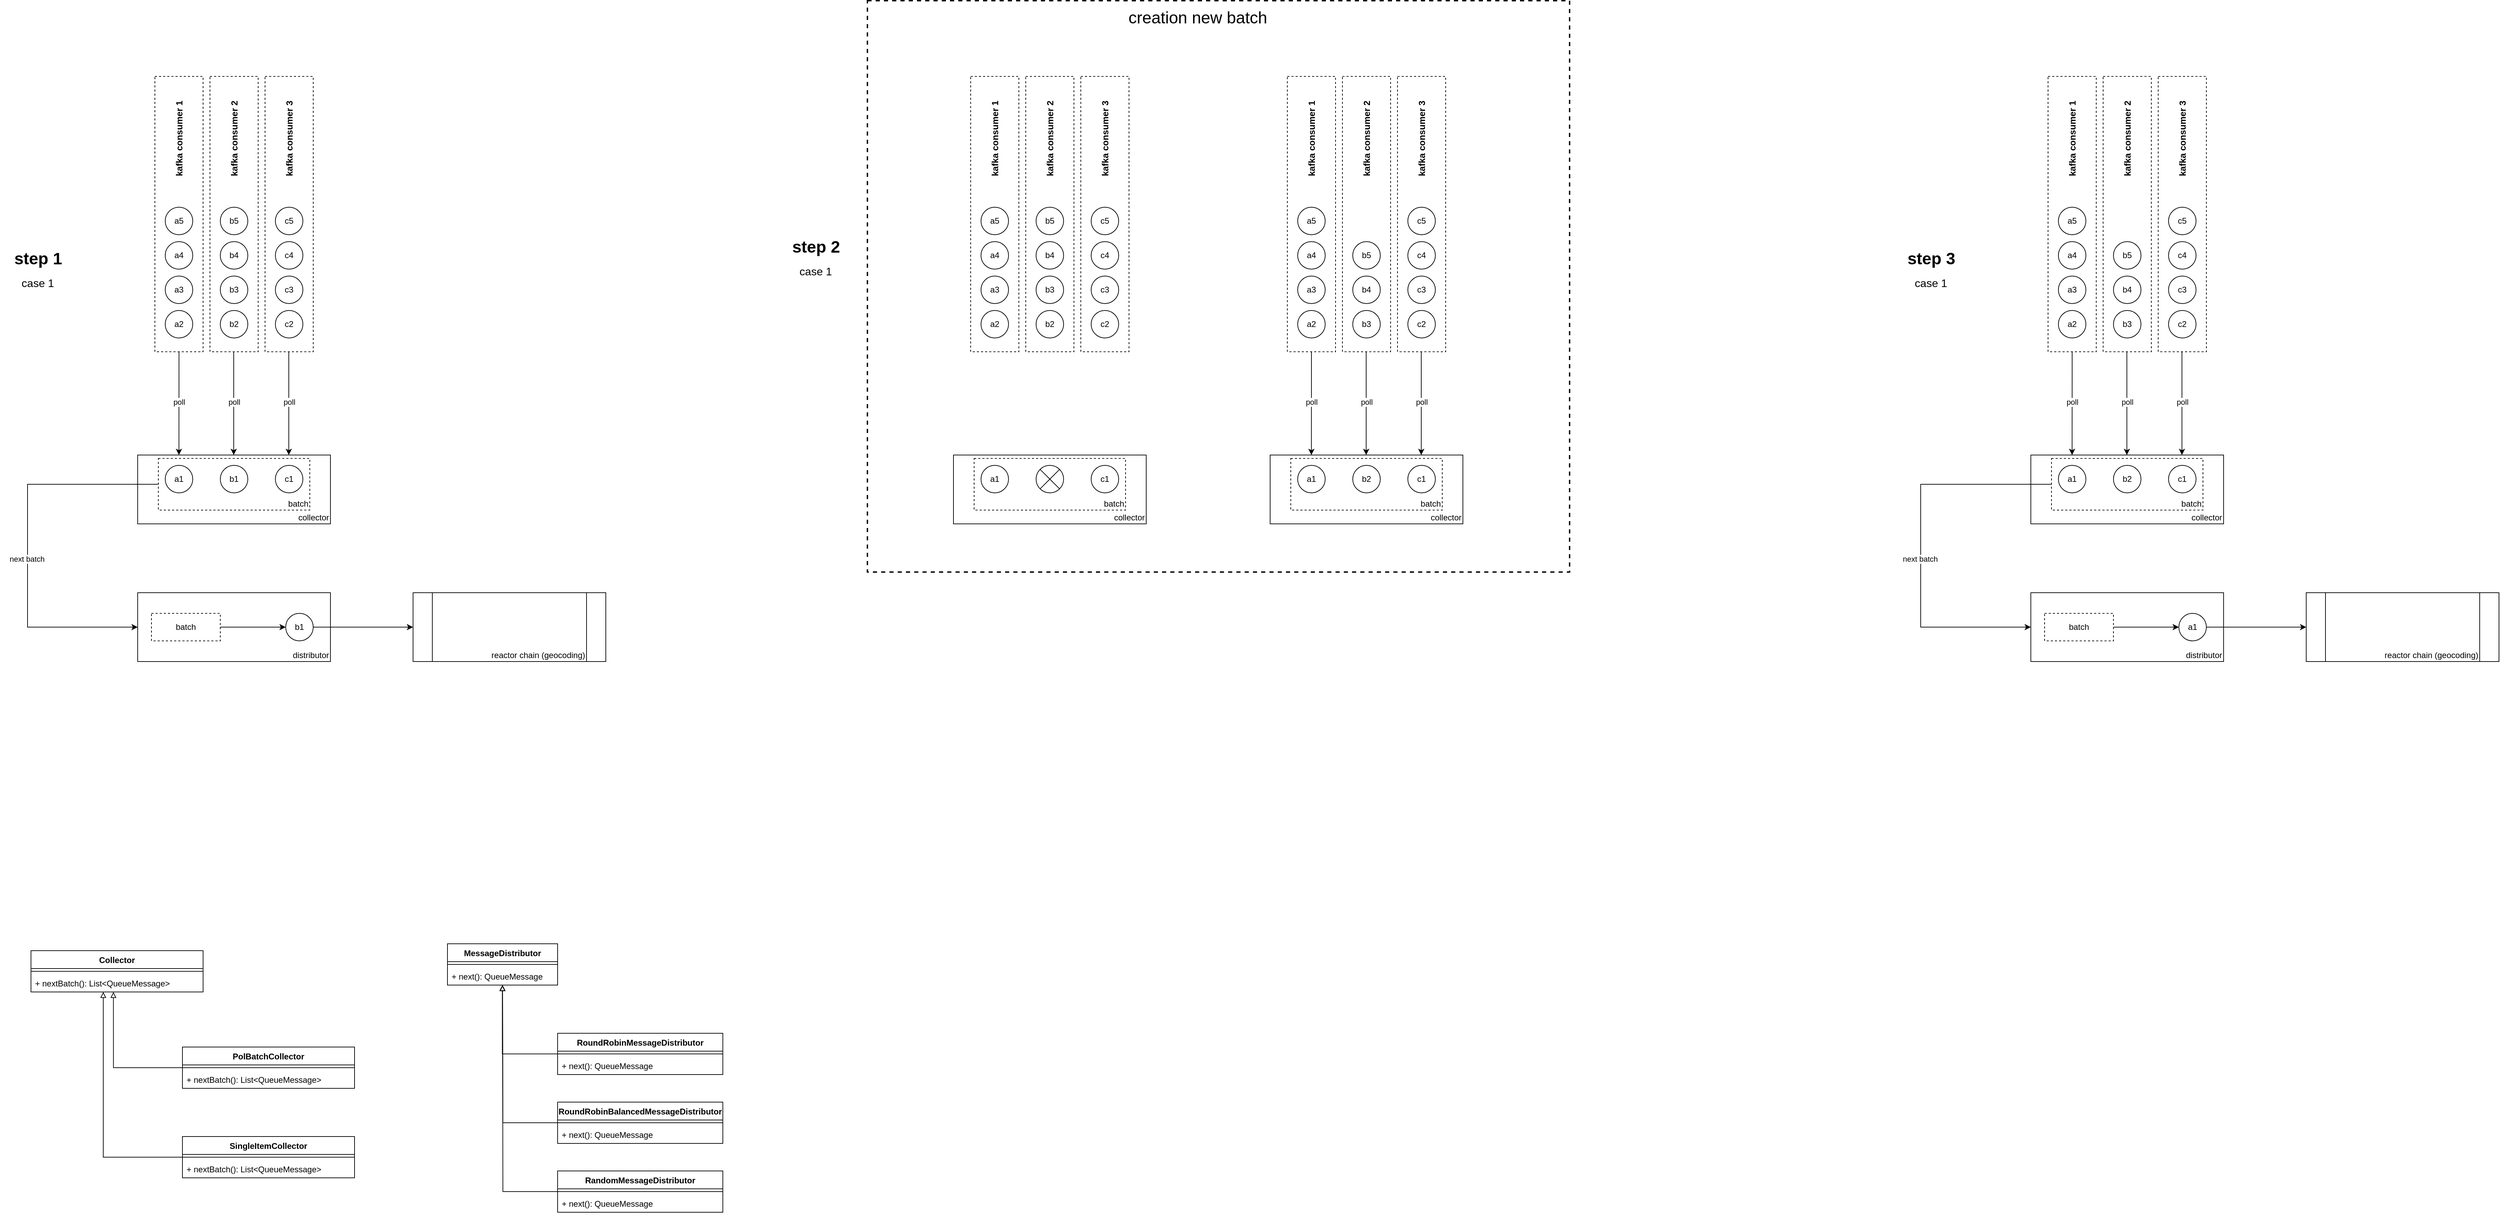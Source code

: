 <mxfile version="22.1.21" type="github">
  <diagram name="Страница — 1" id="RJFk-U6AwB0fZAoIYu2r">
    <mxGraphModel dx="2229" dy="1470" grid="1" gridSize="10" guides="1" tooltips="1" connect="1" arrows="1" fold="1" page="0" pageScale="1" pageWidth="827" pageHeight="1169" math="0" shadow="0">
      <root>
        <mxCell id="0" />
        <mxCell id="1" parent="0" />
        <mxCell id="bryTa1Va9XueEoIS5_3I-126" value="" style="rounded=0;whiteSpace=wrap;html=1;fillColor=none;dashed=1;strokeColor=default;strokeWidth=2;" vertex="1" parent="1">
          <mxGeometry x="890" y="-60" width="1020" height="830" as="geometry" />
        </mxCell>
        <mxCell id="bryTa1Va9XueEoIS5_3I-26" value="" style="rounded=0;whiteSpace=wrap;html=1;fillColor=none;dashed=1;" vertex="1" parent="1">
          <mxGeometry x="15" y="50" width="70" height="400" as="geometry" />
        </mxCell>
        <mxCell id="bryTa1Va9XueEoIS5_3I-25" value="" style="rounded=0;whiteSpace=wrap;html=1;fillColor=none;dashed=1;" vertex="1" parent="1">
          <mxGeometry x="-65" y="50" width="70" height="400" as="geometry" />
        </mxCell>
        <mxCell id="bryTa1Va9XueEoIS5_3I-13" value="collector" style="rounded=0;whiteSpace=wrap;html=1;align=right;verticalAlign=bottom;" vertex="1" parent="1">
          <mxGeometry x="-170" y="600" width="280" height="100" as="geometry" />
        </mxCell>
        <mxCell id="bryTa1Va9XueEoIS5_3I-34" value="batch" style="rounded=0;whiteSpace=wrap;html=1;fillColor=none;dashed=1;align=right;verticalAlign=bottom;" vertex="1" parent="1">
          <mxGeometry x="-140" y="605" width="220" height="75" as="geometry" />
        </mxCell>
        <mxCell id="bryTa1Va9XueEoIS5_3I-23" value="" style="rounded=0;whiteSpace=wrap;html=1;fillColor=none;dashed=1;" vertex="1" parent="1">
          <mxGeometry x="-145" y="50" width="70" height="400" as="geometry" />
        </mxCell>
        <mxCell id="bryTa1Va9XueEoIS5_3I-1" value="a5" style="ellipse;whiteSpace=wrap;html=1;aspect=fixed;" vertex="1" parent="1">
          <mxGeometry x="-130" y="240" width="40" height="40" as="geometry" />
        </mxCell>
        <mxCell id="bryTa1Va9XueEoIS5_3I-2" value="a4" style="ellipse;whiteSpace=wrap;html=1;aspect=fixed;" vertex="1" parent="1">
          <mxGeometry x="-130" y="290" width="40" height="40" as="geometry" />
        </mxCell>
        <mxCell id="bryTa1Va9XueEoIS5_3I-3" value="a3" style="ellipse;whiteSpace=wrap;html=1;aspect=fixed;" vertex="1" parent="1">
          <mxGeometry x="-130" y="340" width="40" height="40" as="geometry" />
        </mxCell>
        <mxCell id="bryTa1Va9XueEoIS5_3I-4" value="a2" style="ellipse;whiteSpace=wrap;html=1;aspect=fixed;" vertex="1" parent="1">
          <mxGeometry x="-130" y="390" width="40" height="40" as="geometry" />
        </mxCell>
        <mxCell id="bryTa1Va9XueEoIS5_3I-5" value="b5" style="ellipse;whiteSpace=wrap;html=1;aspect=fixed;" vertex="1" parent="1">
          <mxGeometry x="-50" y="240" width="40" height="40" as="geometry" />
        </mxCell>
        <mxCell id="bryTa1Va9XueEoIS5_3I-6" value="b4" style="ellipse;whiteSpace=wrap;html=1;aspect=fixed;" vertex="1" parent="1">
          <mxGeometry x="-50" y="290" width="40" height="40" as="geometry" />
        </mxCell>
        <mxCell id="bryTa1Va9XueEoIS5_3I-7" value="b3" style="ellipse;whiteSpace=wrap;html=1;aspect=fixed;" vertex="1" parent="1">
          <mxGeometry x="-50" y="340" width="40" height="40" as="geometry" />
        </mxCell>
        <mxCell id="bryTa1Va9XueEoIS5_3I-8" value="b2" style="ellipse;whiteSpace=wrap;html=1;aspect=fixed;" vertex="1" parent="1">
          <mxGeometry x="-50" y="390" width="40" height="40" as="geometry" />
        </mxCell>
        <mxCell id="bryTa1Va9XueEoIS5_3I-9" value="c5" style="ellipse;whiteSpace=wrap;html=1;aspect=fixed;" vertex="1" parent="1">
          <mxGeometry x="30" y="240" width="40" height="40" as="geometry" />
        </mxCell>
        <mxCell id="bryTa1Va9XueEoIS5_3I-10" value="c4" style="ellipse;whiteSpace=wrap;html=1;aspect=fixed;" vertex="1" parent="1">
          <mxGeometry x="30" y="290" width="40" height="40" as="geometry" />
        </mxCell>
        <mxCell id="bryTa1Va9XueEoIS5_3I-11" value="c3" style="ellipse;whiteSpace=wrap;html=1;aspect=fixed;" vertex="1" parent="1">
          <mxGeometry x="30" y="340" width="40" height="40" as="geometry" />
        </mxCell>
        <mxCell id="bryTa1Va9XueEoIS5_3I-12" value="c2" style="ellipse;whiteSpace=wrap;html=1;aspect=fixed;" vertex="1" parent="1">
          <mxGeometry x="30" y="390" width="40" height="40" as="geometry" />
        </mxCell>
        <mxCell id="bryTa1Va9XueEoIS5_3I-14" value="a1" style="ellipse;whiteSpace=wrap;html=1;aspect=fixed;" vertex="1" parent="1">
          <mxGeometry x="-130" y="615" width="40" height="40" as="geometry" />
        </mxCell>
        <mxCell id="bryTa1Va9XueEoIS5_3I-15" value="b1" style="ellipse;whiteSpace=wrap;html=1;aspect=fixed;" vertex="1" parent="1">
          <mxGeometry x="-50" y="615" width="40" height="40" as="geometry" />
        </mxCell>
        <mxCell id="bryTa1Va9XueEoIS5_3I-16" value="c1" style="ellipse;whiteSpace=wrap;html=1;aspect=fixed;" vertex="1" parent="1">
          <mxGeometry x="30" y="615" width="40" height="40" as="geometry" />
        </mxCell>
        <mxCell id="bryTa1Va9XueEoIS5_3I-17" value="&lt;font style=&quot;font-size: 16px;&quot;&gt;case 1&lt;/font&gt;" style="text;html=1;strokeColor=none;fillColor=none;align=center;verticalAlign=middle;whiteSpace=wrap;rounded=0;" vertex="1" parent="1">
          <mxGeometry x="-370" y="335" width="110" height="30" as="geometry" />
        </mxCell>
        <mxCell id="bryTa1Va9XueEoIS5_3I-19" value="&lt;b&gt;&lt;font style=&quot;font-size: 13px;&quot;&gt;kafka consumer 2&lt;/font&gt;&lt;br&gt;&lt;/b&gt;" style="text;html=1;strokeColor=none;fillColor=none;align=center;verticalAlign=middle;whiteSpace=wrap;rounded=0;flipV=1;direction=west;imageAspect=1;rotation=-90;" vertex="1" parent="1">
          <mxGeometry x="-105" y="125" width="150" height="30" as="geometry" />
        </mxCell>
        <mxCell id="bryTa1Va9XueEoIS5_3I-20" value="&lt;b&gt;&lt;font style=&quot;font-size: 13px;&quot;&gt;kafka consumer 1&lt;/font&gt;&lt;br&gt;&lt;/b&gt;" style="text;html=1;strokeColor=none;fillColor=none;align=center;verticalAlign=middle;whiteSpace=wrap;rounded=0;flipV=1;direction=west;imageAspect=1;rotation=-90;" vertex="1" parent="1">
          <mxGeometry x="-185" y="125" width="150" height="30" as="geometry" />
        </mxCell>
        <mxCell id="bryTa1Va9XueEoIS5_3I-21" value="&lt;b&gt;&lt;font style=&quot;font-size: 13px;&quot;&gt;kafka consumer 3&lt;/font&gt;&lt;br&gt;&lt;/b&gt;" style="text;html=1;strokeColor=none;fillColor=none;align=center;verticalAlign=middle;whiteSpace=wrap;rounded=0;flipV=1;direction=west;imageAspect=1;rotation=-90;" vertex="1" parent="1">
          <mxGeometry x="-25" y="125" width="150" height="30" as="geometry" />
        </mxCell>
        <mxCell id="bryTa1Va9XueEoIS5_3I-28" style="edgeStyle=orthogonalEdgeStyle;rounded=0;orthogonalLoop=1;jettySize=auto;html=1;exitX=0.5;exitY=1;exitDx=0;exitDy=0;entryX=0.214;entryY=0;entryDx=0;entryDy=0;entryPerimeter=0;" edge="1" parent="1" source="bryTa1Va9XueEoIS5_3I-23" target="bryTa1Va9XueEoIS5_3I-13">
          <mxGeometry relative="1" as="geometry">
            <Array as="points">
              <mxPoint x="-110" y="480" />
              <mxPoint x="-110" y="480" />
            </Array>
          </mxGeometry>
        </mxCell>
        <mxCell id="bryTa1Va9XueEoIS5_3I-29" value="poll" style="edgeLabel;html=1;align=center;verticalAlign=middle;resizable=0;points=[];" vertex="1" connectable="0" parent="bryTa1Va9XueEoIS5_3I-28">
          <mxGeometry x="-0.027" relative="1" as="geometry">
            <mxPoint as="offset" />
          </mxGeometry>
        </mxCell>
        <mxCell id="bryTa1Va9XueEoIS5_3I-30" style="edgeStyle=orthogonalEdgeStyle;rounded=0;orthogonalLoop=1;jettySize=auto;html=1;exitX=0.5;exitY=1;exitDx=0;exitDy=0;entryX=0.214;entryY=0;entryDx=0;entryDy=0;entryPerimeter=0;" edge="1" parent="1">
          <mxGeometry relative="1" as="geometry">
            <mxPoint x="-30.5" y="450" as="sourcePoint" />
            <mxPoint x="-30.5" y="600" as="targetPoint" />
            <Array as="points">
              <mxPoint x="-30.5" y="480" />
              <mxPoint x="-30.5" y="480" />
            </Array>
          </mxGeometry>
        </mxCell>
        <mxCell id="bryTa1Va9XueEoIS5_3I-31" value="poll" style="edgeLabel;html=1;align=center;verticalAlign=middle;resizable=0;points=[];" vertex="1" connectable="0" parent="bryTa1Va9XueEoIS5_3I-30">
          <mxGeometry x="-0.027" relative="1" as="geometry">
            <mxPoint as="offset" />
          </mxGeometry>
        </mxCell>
        <mxCell id="bryTa1Va9XueEoIS5_3I-32" style="edgeStyle=orthogonalEdgeStyle;rounded=0;orthogonalLoop=1;jettySize=auto;html=1;exitX=0.5;exitY=1;exitDx=0;exitDy=0;entryX=0.214;entryY=0;entryDx=0;entryDy=0;entryPerimeter=0;" edge="1" parent="1">
          <mxGeometry relative="1" as="geometry">
            <mxPoint x="49.5" y="450" as="sourcePoint" />
            <mxPoint x="49.5" y="600" as="targetPoint" />
            <Array as="points">
              <mxPoint x="49.5" y="480" />
              <mxPoint x="49.5" y="480" />
            </Array>
          </mxGeometry>
        </mxCell>
        <mxCell id="bryTa1Va9XueEoIS5_3I-33" value="poll" style="edgeLabel;html=1;align=center;verticalAlign=middle;resizable=0;points=[];" vertex="1" connectable="0" parent="bryTa1Va9XueEoIS5_3I-32">
          <mxGeometry x="-0.027" relative="1" as="geometry">
            <mxPoint as="offset" />
          </mxGeometry>
        </mxCell>
        <mxCell id="bryTa1Va9XueEoIS5_3I-36" style="edgeStyle=orthogonalEdgeStyle;rounded=0;orthogonalLoop=1;jettySize=auto;html=1;exitX=0;exitY=0.5;exitDx=0;exitDy=0;entryX=0;entryY=0.5;entryDx=0;entryDy=0;" edge="1" parent="1" source="bryTa1Va9XueEoIS5_3I-34">
          <mxGeometry relative="1" as="geometry">
            <mxPoint x="-170" y="850" as="targetPoint" />
            <Array as="points">
              <mxPoint x="-330" y="643" />
              <mxPoint x="-330" y="850" />
            </Array>
          </mxGeometry>
        </mxCell>
        <mxCell id="bryTa1Va9XueEoIS5_3I-38" value="next batch" style="edgeLabel;html=1;align=center;verticalAlign=middle;resizable=0;points=[];" vertex="1" connectable="0" parent="bryTa1Va9XueEoIS5_3I-36">
          <mxGeometry x="0.069" y="-1" relative="1" as="geometry">
            <mxPoint as="offset" />
          </mxGeometry>
        </mxCell>
        <mxCell id="bryTa1Va9XueEoIS5_3I-35" value="&lt;b&gt;&lt;font style=&quot;font-size: 24px;&quot;&gt;step 1&lt;/font&gt;&lt;/b&gt;" style="text;html=1;strokeColor=none;fillColor=none;align=center;verticalAlign=middle;whiteSpace=wrap;rounded=0;" vertex="1" parent="1">
          <mxGeometry x="-362.5" y="300" width="95" height="30" as="geometry" />
        </mxCell>
        <mxCell id="bryTa1Va9XueEoIS5_3I-44" value="distributor" style="rounded=0;whiteSpace=wrap;html=1;verticalAlign=bottom;align=right;" vertex="1" parent="1">
          <mxGeometry x="-170" y="800" width="280" height="100" as="geometry" />
        </mxCell>
        <mxCell id="bryTa1Va9XueEoIS5_3I-45" value="reactor chain (geocoding)" style="shape=process;whiteSpace=wrap;html=1;backgroundOutline=1;align=right;verticalAlign=bottom;" vertex="1" parent="1">
          <mxGeometry x="230" y="800" width="280" height="100" as="geometry" />
        </mxCell>
        <mxCell id="bryTa1Va9XueEoIS5_3I-49" style="edgeStyle=orthogonalEdgeStyle;rounded=0;orthogonalLoop=1;jettySize=auto;html=1;exitX=1;exitY=0.5;exitDx=0;exitDy=0;entryX=0;entryY=0.5;entryDx=0;entryDy=0;" edge="1" parent="1" source="bryTa1Va9XueEoIS5_3I-47" target="bryTa1Va9XueEoIS5_3I-48">
          <mxGeometry relative="1" as="geometry" />
        </mxCell>
        <mxCell id="bryTa1Va9XueEoIS5_3I-47" value="batch" style="rounded=0;whiteSpace=wrap;html=1;fillColor=none;dashed=1;" vertex="1" parent="1">
          <mxGeometry x="-150" y="830" width="100" height="40" as="geometry" />
        </mxCell>
        <mxCell id="bryTa1Va9XueEoIS5_3I-51" style="edgeStyle=orthogonalEdgeStyle;rounded=0;orthogonalLoop=1;jettySize=auto;html=1;exitX=1;exitY=0.5;exitDx=0;exitDy=0;entryX=0;entryY=0.5;entryDx=0;entryDy=0;" edge="1" parent="1" source="bryTa1Va9XueEoIS5_3I-48" target="bryTa1Va9XueEoIS5_3I-45">
          <mxGeometry relative="1" as="geometry" />
        </mxCell>
        <mxCell id="bryTa1Va9XueEoIS5_3I-48" value="b1" style="ellipse;whiteSpace=wrap;html=1;aspect=fixed;" vertex="1" parent="1">
          <mxGeometry x="45" y="830" width="40" height="40" as="geometry" />
        </mxCell>
        <mxCell id="bryTa1Va9XueEoIS5_3I-52" value="" style="rounded=0;whiteSpace=wrap;html=1;fillColor=none;dashed=1;" vertex="1" parent="1">
          <mxGeometry x="1200" y="50" width="70" height="400" as="geometry" />
        </mxCell>
        <mxCell id="bryTa1Va9XueEoIS5_3I-53" value="" style="rounded=0;whiteSpace=wrap;html=1;fillColor=none;dashed=1;" vertex="1" parent="1">
          <mxGeometry x="1120" y="50" width="70" height="400" as="geometry" />
        </mxCell>
        <mxCell id="bryTa1Va9XueEoIS5_3I-54" value="collector" style="rounded=0;whiteSpace=wrap;html=1;align=right;verticalAlign=bottom;" vertex="1" parent="1">
          <mxGeometry x="1015" y="600" width="280" height="100" as="geometry" />
        </mxCell>
        <mxCell id="bryTa1Va9XueEoIS5_3I-55" value="batch" style="rounded=0;whiteSpace=wrap;html=1;fillColor=none;dashed=1;align=right;verticalAlign=bottom;" vertex="1" parent="1">
          <mxGeometry x="1045" y="605" width="220" height="75" as="geometry" />
        </mxCell>
        <mxCell id="bryTa1Va9XueEoIS5_3I-56" value="" style="rounded=0;whiteSpace=wrap;html=1;fillColor=none;dashed=1;" vertex="1" parent="1">
          <mxGeometry x="1040" y="50" width="70" height="400" as="geometry" />
        </mxCell>
        <mxCell id="bryTa1Va9XueEoIS5_3I-57" value="a5" style="ellipse;whiteSpace=wrap;html=1;aspect=fixed;" vertex="1" parent="1">
          <mxGeometry x="1055" y="240" width="40" height="40" as="geometry" />
        </mxCell>
        <mxCell id="bryTa1Va9XueEoIS5_3I-58" value="a4" style="ellipse;whiteSpace=wrap;html=1;aspect=fixed;" vertex="1" parent="1">
          <mxGeometry x="1055" y="290" width="40" height="40" as="geometry" />
        </mxCell>
        <mxCell id="bryTa1Va9XueEoIS5_3I-59" value="a3" style="ellipse;whiteSpace=wrap;html=1;aspect=fixed;" vertex="1" parent="1">
          <mxGeometry x="1055" y="340" width="40" height="40" as="geometry" />
        </mxCell>
        <mxCell id="bryTa1Va9XueEoIS5_3I-60" value="a2" style="ellipse;whiteSpace=wrap;html=1;aspect=fixed;" vertex="1" parent="1">
          <mxGeometry x="1055" y="390" width="40" height="40" as="geometry" />
        </mxCell>
        <mxCell id="bryTa1Va9XueEoIS5_3I-61" value="b5" style="ellipse;whiteSpace=wrap;html=1;aspect=fixed;" vertex="1" parent="1">
          <mxGeometry x="1135" y="240" width="40" height="40" as="geometry" />
        </mxCell>
        <mxCell id="bryTa1Va9XueEoIS5_3I-62" value="b4" style="ellipse;whiteSpace=wrap;html=1;aspect=fixed;" vertex="1" parent="1">
          <mxGeometry x="1135" y="290" width="40" height="40" as="geometry" />
        </mxCell>
        <mxCell id="bryTa1Va9XueEoIS5_3I-63" value="b3" style="ellipse;whiteSpace=wrap;html=1;aspect=fixed;" vertex="1" parent="1">
          <mxGeometry x="1135" y="340" width="40" height="40" as="geometry" />
        </mxCell>
        <mxCell id="bryTa1Va9XueEoIS5_3I-64" value="b2" style="ellipse;whiteSpace=wrap;html=1;aspect=fixed;" vertex="1" parent="1">
          <mxGeometry x="1135" y="390" width="40" height="40" as="geometry" />
        </mxCell>
        <mxCell id="bryTa1Va9XueEoIS5_3I-65" value="c5" style="ellipse;whiteSpace=wrap;html=1;aspect=fixed;" vertex="1" parent="1">
          <mxGeometry x="1215" y="240" width="40" height="40" as="geometry" />
        </mxCell>
        <mxCell id="bryTa1Va9XueEoIS5_3I-66" value="c4" style="ellipse;whiteSpace=wrap;html=1;aspect=fixed;" vertex="1" parent="1">
          <mxGeometry x="1215" y="290" width="40" height="40" as="geometry" />
        </mxCell>
        <mxCell id="bryTa1Va9XueEoIS5_3I-67" value="c3" style="ellipse;whiteSpace=wrap;html=1;aspect=fixed;" vertex="1" parent="1">
          <mxGeometry x="1215" y="340" width="40" height="40" as="geometry" />
        </mxCell>
        <mxCell id="bryTa1Va9XueEoIS5_3I-68" value="c2" style="ellipse;whiteSpace=wrap;html=1;aspect=fixed;" vertex="1" parent="1">
          <mxGeometry x="1215" y="390" width="40" height="40" as="geometry" />
        </mxCell>
        <mxCell id="bryTa1Va9XueEoIS5_3I-69" value="a1" style="ellipse;whiteSpace=wrap;html=1;aspect=fixed;" vertex="1" parent="1">
          <mxGeometry x="1055" y="615" width="40" height="40" as="geometry" />
        </mxCell>
        <mxCell id="bryTa1Va9XueEoIS5_3I-71" value="c1" style="ellipse;whiteSpace=wrap;html=1;aspect=fixed;" vertex="1" parent="1">
          <mxGeometry x="1215" y="615" width="40" height="40" as="geometry" />
        </mxCell>
        <mxCell id="bryTa1Va9XueEoIS5_3I-73" value="&lt;b&gt;&lt;font style=&quot;font-size: 13px;&quot;&gt;kafka consumer 2&lt;/font&gt;&lt;br&gt;&lt;/b&gt;" style="text;html=1;strokeColor=none;fillColor=none;align=center;verticalAlign=middle;whiteSpace=wrap;rounded=0;flipV=1;direction=west;imageAspect=1;rotation=-90;" vertex="1" parent="1">
          <mxGeometry x="1080" y="125" width="150" height="30" as="geometry" />
        </mxCell>
        <mxCell id="bryTa1Va9XueEoIS5_3I-74" value="&lt;b&gt;&lt;font style=&quot;font-size: 13px;&quot;&gt;kafka consumer 1&lt;/font&gt;&lt;br&gt;&lt;/b&gt;" style="text;html=1;strokeColor=none;fillColor=none;align=center;verticalAlign=middle;whiteSpace=wrap;rounded=0;flipV=1;direction=west;imageAspect=1;rotation=-90;" vertex="1" parent="1">
          <mxGeometry x="1000" y="125" width="150" height="30" as="geometry" />
        </mxCell>
        <mxCell id="bryTa1Va9XueEoIS5_3I-75" value="&lt;b&gt;&lt;font style=&quot;font-size: 13px;&quot;&gt;kafka consumer 3&lt;/font&gt;&lt;br&gt;&lt;/b&gt;" style="text;html=1;strokeColor=none;fillColor=none;align=center;verticalAlign=middle;whiteSpace=wrap;rounded=0;flipV=1;direction=west;imageAspect=1;rotation=-90;" vertex="1" parent="1">
          <mxGeometry x="1160" y="125" width="150" height="30" as="geometry" />
        </mxCell>
        <mxCell id="bryTa1Va9XueEoIS5_3I-93" value="" style="shape=sumEllipse;perimeter=ellipsePerimeter;whiteSpace=wrap;html=1;backgroundOutline=1;" vertex="1" parent="1">
          <mxGeometry x="1135" y="615" width="40" height="40" as="geometry" />
        </mxCell>
        <mxCell id="bryTa1Va9XueEoIS5_3I-94" value="" style="rounded=0;whiteSpace=wrap;html=1;fillColor=none;dashed=1;" vertex="1" parent="1">
          <mxGeometry x="1660" y="50" width="70" height="400" as="geometry" />
        </mxCell>
        <mxCell id="bryTa1Va9XueEoIS5_3I-95" value="" style="rounded=0;whiteSpace=wrap;html=1;fillColor=none;dashed=1;" vertex="1" parent="1">
          <mxGeometry x="1580" y="50" width="70" height="400" as="geometry" />
        </mxCell>
        <mxCell id="bryTa1Va9XueEoIS5_3I-96" value="collector" style="rounded=0;whiteSpace=wrap;html=1;align=right;verticalAlign=bottom;" vertex="1" parent="1">
          <mxGeometry x="1475" y="600" width="280" height="100" as="geometry" />
        </mxCell>
        <mxCell id="bryTa1Va9XueEoIS5_3I-97" value="batch" style="rounded=0;whiteSpace=wrap;html=1;fillColor=none;dashed=1;align=right;verticalAlign=bottom;" vertex="1" parent="1">
          <mxGeometry x="1505" y="605" width="220" height="75" as="geometry" />
        </mxCell>
        <mxCell id="bryTa1Va9XueEoIS5_3I-98" value="" style="rounded=0;whiteSpace=wrap;html=1;fillColor=none;dashed=1;" vertex="1" parent="1">
          <mxGeometry x="1500" y="50" width="70" height="400" as="geometry" />
        </mxCell>
        <mxCell id="bryTa1Va9XueEoIS5_3I-99" value="a5" style="ellipse;whiteSpace=wrap;html=1;aspect=fixed;" vertex="1" parent="1">
          <mxGeometry x="1515" y="240" width="40" height="40" as="geometry" />
        </mxCell>
        <mxCell id="bryTa1Va9XueEoIS5_3I-100" value="a4" style="ellipse;whiteSpace=wrap;html=1;aspect=fixed;" vertex="1" parent="1">
          <mxGeometry x="1515" y="290" width="40" height="40" as="geometry" />
        </mxCell>
        <mxCell id="bryTa1Va9XueEoIS5_3I-101" value="a3" style="ellipse;whiteSpace=wrap;html=1;aspect=fixed;" vertex="1" parent="1">
          <mxGeometry x="1515" y="340" width="40" height="40" as="geometry" />
        </mxCell>
        <mxCell id="bryTa1Va9XueEoIS5_3I-102" value="a2" style="ellipse;whiteSpace=wrap;html=1;aspect=fixed;" vertex="1" parent="1">
          <mxGeometry x="1515" y="390" width="40" height="40" as="geometry" />
        </mxCell>
        <mxCell id="bryTa1Va9XueEoIS5_3I-103" value="b5" style="ellipse;whiteSpace=wrap;html=1;aspect=fixed;" vertex="1" parent="1">
          <mxGeometry x="1595" y="290" width="40" height="40" as="geometry" />
        </mxCell>
        <mxCell id="bryTa1Va9XueEoIS5_3I-104" value="b4" style="ellipse;whiteSpace=wrap;html=1;aspect=fixed;" vertex="1" parent="1">
          <mxGeometry x="1595" y="340" width="40" height="40" as="geometry" />
        </mxCell>
        <mxCell id="bryTa1Va9XueEoIS5_3I-105" value="b3" style="ellipse;whiteSpace=wrap;html=1;aspect=fixed;" vertex="1" parent="1">
          <mxGeometry x="1595" y="390" width="40" height="40" as="geometry" />
        </mxCell>
        <mxCell id="bryTa1Va9XueEoIS5_3I-107" value="c5" style="ellipse;whiteSpace=wrap;html=1;aspect=fixed;" vertex="1" parent="1">
          <mxGeometry x="1675" y="240" width="40" height="40" as="geometry" />
        </mxCell>
        <mxCell id="bryTa1Va9XueEoIS5_3I-108" value="c4" style="ellipse;whiteSpace=wrap;html=1;aspect=fixed;" vertex="1" parent="1">
          <mxGeometry x="1675" y="290" width="40" height="40" as="geometry" />
        </mxCell>
        <mxCell id="bryTa1Va9XueEoIS5_3I-109" value="c3" style="ellipse;whiteSpace=wrap;html=1;aspect=fixed;" vertex="1" parent="1">
          <mxGeometry x="1675" y="340" width="40" height="40" as="geometry" />
        </mxCell>
        <mxCell id="bryTa1Va9XueEoIS5_3I-110" value="c2" style="ellipse;whiteSpace=wrap;html=1;aspect=fixed;" vertex="1" parent="1">
          <mxGeometry x="1675" y="390" width="40" height="40" as="geometry" />
        </mxCell>
        <mxCell id="bryTa1Va9XueEoIS5_3I-111" value="a1" style="ellipse;whiteSpace=wrap;html=1;aspect=fixed;" vertex="1" parent="1">
          <mxGeometry x="1515" y="615" width="40" height="40" as="geometry" />
        </mxCell>
        <mxCell id="bryTa1Va9XueEoIS5_3I-112" value="c1" style="ellipse;whiteSpace=wrap;html=1;aspect=fixed;" vertex="1" parent="1">
          <mxGeometry x="1675" y="615" width="40" height="40" as="geometry" />
        </mxCell>
        <mxCell id="bryTa1Va9XueEoIS5_3I-113" value="&lt;b&gt;&lt;font style=&quot;font-size: 13px;&quot;&gt;kafka consumer 2&lt;/font&gt;&lt;br&gt;&lt;/b&gt;" style="text;html=1;strokeColor=none;fillColor=none;align=center;verticalAlign=middle;whiteSpace=wrap;rounded=0;flipV=1;direction=west;imageAspect=1;rotation=-90;" vertex="1" parent="1">
          <mxGeometry x="1540" y="125" width="150" height="30" as="geometry" />
        </mxCell>
        <mxCell id="bryTa1Va9XueEoIS5_3I-114" value="&lt;b&gt;&lt;font style=&quot;font-size: 13px;&quot;&gt;kafka consumer 1&lt;/font&gt;&lt;br&gt;&lt;/b&gt;" style="text;html=1;strokeColor=none;fillColor=none;align=center;verticalAlign=middle;whiteSpace=wrap;rounded=0;flipV=1;direction=west;imageAspect=1;rotation=-90;" vertex="1" parent="1">
          <mxGeometry x="1460" y="125" width="150" height="30" as="geometry" />
        </mxCell>
        <mxCell id="bryTa1Va9XueEoIS5_3I-115" value="&lt;b&gt;&lt;font style=&quot;font-size: 13px;&quot;&gt;kafka consumer 3&lt;/font&gt;&lt;br&gt;&lt;/b&gt;" style="text;html=1;strokeColor=none;fillColor=none;align=center;verticalAlign=middle;whiteSpace=wrap;rounded=0;flipV=1;direction=west;imageAspect=1;rotation=-90;" vertex="1" parent="1">
          <mxGeometry x="1620" y="125" width="150" height="30" as="geometry" />
        </mxCell>
        <mxCell id="bryTa1Va9XueEoIS5_3I-116" style="edgeStyle=orthogonalEdgeStyle;rounded=0;orthogonalLoop=1;jettySize=auto;html=1;exitX=0.5;exitY=1;exitDx=0;exitDy=0;entryX=0.214;entryY=0;entryDx=0;entryDy=0;entryPerimeter=0;" edge="1" parent="1" source="bryTa1Va9XueEoIS5_3I-98" target="bryTa1Va9XueEoIS5_3I-96">
          <mxGeometry relative="1" as="geometry">
            <Array as="points">
              <mxPoint x="1535" y="480" />
              <mxPoint x="1535" y="480" />
            </Array>
          </mxGeometry>
        </mxCell>
        <mxCell id="bryTa1Va9XueEoIS5_3I-117" value="poll" style="edgeLabel;html=1;align=center;verticalAlign=middle;resizable=0;points=[];" vertex="1" connectable="0" parent="bryTa1Va9XueEoIS5_3I-116">
          <mxGeometry x="-0.027" relative="1" as="geometry">
            <mxPoint as="offset" />
          </mxGeometry>
        </mxCell>
        <mxCell id="bryTa1Va9XueEoIS5_3I-118" style="edgeStyle=orthogonalEdgeStyle;rounded=0;orthogonalLoop=1;jettySize=auto;html=1;exitX=0.5;exitY=1;exitDx=0;exitDy=0;entryX=0.214;entryY=0;entryDx=0;entryDy=0;entryPerimeter=0;" edge="1" parent="1">
          <mxGeometry relative="1" as="geometry">
            <mxPoint x="1614.5" y="450" as="sourcePoint" />
            <mxPoint x="1614.5" y="600" as="targetPoint" />
            <Array as="points">
              <mxPoint x="1614.5" y="480" />
              <mxPoint x="1614.5" y="480" />
            </Array>
          </mxGeometry>
        </mxCell>
        <mxCell id="bryTa1Va9XueEoIS5_3I-119" value="poll" style="edgeLabel;html=1;align=center;verticalAlign=middle;resizable=0;points=[];" vertex="1" connectable="0" parent="bryTa1Va9XueEoIS5_3I-118">
          <mxGeometry x="-0.027" relative="1" as="geometry">
            <mxPoint as="offset" />
          </mxGeometry>
        </mxCell>
        <mxCell id="bryTa1Va9XueEoIS5_3I-120" style="edgeStyle=orthogonalEdgeStyle;rounded=0;orthogonalLoop=1;jettySize=auto;html=1;exitX=0.5;exitY=1;exitDx=0;exitDy=0;entryX=0.214;entryY=0;entryDx=0;entryDy=0;entryPerimeter=0;" edge="1" parent="1">
          <mxGeometry relative="1" as="geometry">
            <mxPoint x="1694.5" y="450" as="sourcePoint" />
            <mxPoint x="1694.5" y="600" as="targetPoint" />
            <Array as="points">
              <mxPoint x="1694.5" y="480" />
              <mxPoint x="1694.5" y="480" />
            </Array>
          </mxGeometry>
        </mxCell>
        <mxCell id="bryTa1Va9XueEoIS5_3I-121" value="poll" style="edgeLabel;html=1;align=center;verticalAlign=middle;resizable=0;points=[];" vertex="1" connectable="0" parent="bryTa1Va9XueEoIS5_3I-120">
          <mxGeometry x="-0.027" relative="1" as="geometry">
            <mxPoint as="offset" />
          </mxGeometry>
        </mxCell>
        <mxCell id="bryTa1Va9XueEoIS5_3I-123" value="b2" style="ellipse;whiteSpace=wrap;html=1;aspect=fixed;" vertex="1" parent="1">
          <mxGeometry x="1595" y="615" width="40" height="40" as="geometry" />
        </mxCell>
        <mxCell id="bryTa1Va9XueEoIS5_3I-124" value="&lt;font style=&quot;font-size: 24px;&quot;&gt;creation new batch&lt;/font&gt;" style="text;html=1;strokeColor=none;fillColor=none;align=center;verticalAlign=middle;whiteSpace=wrap;rounded=0;" vertex="1" parent="1">
          <mxGeometry x="1220" y="-50" width="300" height="30" as="geometry" />
        </mxCell>
        <mxCell id="bryTa1Va9XueEoIS5_3I-127" value="&lt;font style=&quot;font-size: 16px;&quot;&gt;case 1&lt;/font&gt;" style="text;html=1;strokeColor=none;fillColor=none;align=center;verticalAlign=middle;whiteSpace=wrap;rounded=0;" vertex="1" parent="1">
          <mxGeometry x="760" y="317.5" width="110" height="30" as="geometry" />
        </mxCell>
        <mxCell id="bryTa1Va9XueEoIS5_3I-128" value="&lt;b&gt;&lt;font style=&quot;font-size: 24px;&quot;&gt;step 2&lt;/font&gt;&lt;/b&gt;" style="text;html=1;strokeColor=none;fillColor=none;align=center;verticalAlign=middle;whiteSpace=wrap;rounded=0;" vertex="1" parent="1">
          <mxGeometry x="767.5" y="282.5" width="95" height="30" as="geometry" />
        </mxCell>
        <mxCell id="bryTa1Va9XueEoIS5_3I-129" value="" style="rounded=0;whiteSpace=wrap;html=1;fillColor=none;dashed=1;" vertex="1" parent="1">
          <mxGeometry x="2765" y="50" width="70" height="400" as="geometry" />
        </mxCell>
        <mxCell id="bryTa1Va9XueEoIS5_3I-130" value="" style="rounded=0;whiteSpace=wrap;html=1;fillColor=none;dashed=1;" vertex="1" parent="1">
          <mxGeometry x="2685" y="50" width="70" height="400" as="geometry" />
        </mxCell>
        <mxCell id="bryTa1Va9XueEoIS5_3I-131" value="collector" style="rounded=0;whiteSpace=wrap;html=1;align=right;verticalAlign=bottom;" vertex="1" parent="1">
          <mxGeometry x="2580" y="600" width="280" height="100" as="geometry" />
        </mxCell>
        <mxCell id="bryTa1Va9XueEoIS5_3I-132" value="batch" style="rounded=0;whiteSpace=wrap;html=1;fillColor=none;dashed=1;align=right;verticalAlign=bottom;" vertex="1" parent="1">
          <mxGeometry x="2610" y="605" width="220" height="75" as="geometry" />
        </mxCell>
        <mxCell id="bryTa1Va9XueEoIS5_3I-133" value="" style="rounded=0;whiteSpace=wrap;html=1;fillColor=none;dashed=1;" vertex="1" parent="1">
          <mxGeometry x="2605" y="50" width="70" height="400" as="geometry" />
        </mxCell>
        <mxCell id="bryTa1Va9XueEoIS5_3I-134" value="a5" style="ellipse;whiteSpace=wrap;html=1;aspect=fixed;" vertex="1" parent="1">
          <mxGeometry x="2620" y="240" width="40" height="40" as="geometry" />
        </mxCell>
        <mxCell id="bryTa1Va9XueEoIS5_3I-135" value="a4" style="ellipse;whiteSpace=wrap;html=1;aspect=fixed;" vertex="1" parent="1">
          <mxGeometry x="2620" y="290" width="40" height="40" as="geometry" />
        </mxCell>
        <mxCell id="bryTa1Va9XueEoIS5_3I-136" value="a3" style="ellipse;whiteSpace=wrap;html=1;aspect=fixed;" vertex="1" parent="1">
          <mxGeometry x="2620" y="340" width="40" height="40" as="geometry" />
        </mxCell>
        <mxCell id="bryTa1Va9XueEoIS5_3I-137" value="a2" style="ellipse;whiteSpace=wrap;html=1;aspect=fixed;" vertex="1" parent="1">
          <mxGeometry x="2620" y="390" width="40" height="40" as="geometry" />
        </mxCell>
        <mxCell id="bryTa1Va9XueEoIS5_3I-138" value="b5" style="ellipse;whiteSpace=wrap;html=1;aspect=fixed;" vertex="1" parent="1">
          <mxGeometry x="2700" y="290" width="40" height="40" as="geometry" />
        </mxCell>
        <mxCell id="bryTa1Va9XueEoIS5_3I-139" value="b4" style="ellipse;whiteSpace=wrap;html=1;aspect=fixed;" vertex="1" parent="1">
          <mxGeometry x="2700" y="340" width="40" height="40" as="geometry" />
        </mxCell>
        <mxCell id="bryTa1Va9XueEoIS5_3I-140" value="b3" style="ellipse;whiteSpace=wrap;html=1;aspect=fixed;" vertex="1" parent="1">
          <mxGeometry x="2700" y="390" width="40" height="40" as="geometry" />
        </mxCell>
        <mxCell id="bryTa1Va9XueEoIS5_3I-142" value="c5" style="ellipse;whiteSpace=wrap;html=1;aspect=fixed;" vertex="1" parent="1">
          <mxGeometry x="2780" y="240" width="40" height="40" as="geometry" />
        </mxCell>
        <mxCell id="bryTa1Va9XueEoIS5_3I-143" value="c4" style="ellipse;whiteSpace=wrap;html=1;aspect=fixed;" vertex="1" parent="1">
          <mxGeometry x="2780" y="290" width="40" height="40" as="geometry" />
        </mxCell>
        <mxCell id="bryTa1Va9XueEoIS5_3I-144" value="c3" style="ellipse;whiteSpace=wrap;html=1;aspect=fixed;" vertex="1" parent="1">
          <mxGeometry x="2780" y="340" width="40" height="40" as="geometry" />
        </mxCell>
        <mxCell id="bryTa1Va9XueEoIS5_3I-145" value="c2" style="ellipse;whiteSpace=wrap;html=1;aspect=fixed;" vertex="1" parent="1">
          <mxGeometry x="2780" y="390" width="40" height="40" as="geometry" />
        </mxCell>
        <mxCell id="bryTa1Va9XueEoIS5_3I-146" value="a1" style="ellipse;whiteSpace=wrap;html=1;aspect=fixed;" vertex="1" parent="1">
          <mxGeometry x="2620" y="615" width="40" height="40" as="geometry" />
        </mxCell>
        <mxCell id="bryTa1Va9XueEoIS5_3I-148" value="c1" style="ellipse;whiteSpace=wrap;html=1;aspect=fixed;" vertex="1" parent="1">
          <mxGeometry x="2780" y="615" width="40" height="40" as="geometry" />
        </mxCell>
        <mxCell id="bryTa1Va9XueEoIS5_3I-149" value="&lt;font style=&quot;font-size: 16px;&quot;&gt;case 1&lt;/font&gt;" style="text;html=1;strokeColor=none;fillColor=none;align=center;verticalAlign=middle;whiteSpace=wrap;rounded=0;" vertex="1" parent="1">
          <mxGeometry x="2380" y="335" width="110" height="30" as="geometry" />
        </mxCell>
        <mxCell id="bryTa1Va9XueEoIS5_3I-150" value="&lt;b&gt;&lt;font style=&quot;font-size: 13px;&quot;&gt;kafka consumer 2&lt;/font&gt;&lt;br&gt;&lt;/b&gt;" style="text;html=1;strokeColor=none;fillColor=none;align=center;verticalAlign=middle;whiteSpace=wrap;rounded=0;flipV=1;direction=west;imageAspect=1;rotation=-90;" vertex="1" parent="1">
          <mxGeometry x="2645" y="125" width="150" height="30" as="geometry" />
        </mxCell>
        <mxCell id="bryTa1Va9XueEoIS5_3I-151" value="&lt;b&gt;&lt;font style=&quot;font-size: 13px;&quot;&gt;kafka consumer 1&lt;/font&gt;&lt;br&gt;&lt;/b&gt;" style="text;html=1;strokeColor=none;fillColor=none;align=center;verticalAlign=middle;whiteSpace=wrap;rounded=0;flipV=1;direction=west;imageAspect=1;rotation=-90;" vertex="1" parent="1">
          <mxGeometry x="2565" y="125" width="150" height="30" as="geometry" />
        </mxCell>
        <mxCell id="bryTa1Va9XueEoIS5_3I-152" value="&lt;b&gt;&lt;font style=&quot;font-size: 13px;&quot;&gt;kafka consumer 3&lt;/font&gt;&lt;br&gt;&lt;/b&gt;" style="text;html=1;strokeColor=none;fillColor=none;align=center;verticalAlign=middle;whiteSpace=wrap;rounded=0;flipV=1;direction=west;imageAspect=1;rotation=-90;" vertex="1" parent="1">
          <mxGeometry x="2725" y="125" width="150" height="30" as="geometry" />
        </mxCell>
        <mxCell id="bryTa1Va9XueEoIS5_3I-153" style="edgeStyle=orthogonalEdgeStyle;rounded=0;orthogonalLoop=1;jettySize=auto;html=1;exitX=0.5;exitY=1;exitDx=0;exitDy=0;entryX=0.214;entryY=0;entryDx=0;entryDy=0;entryPerimeter=0;" edge="1" parent="1" source="bryTa1Va9XueEoIS5_3I-133" target="bryTa1Va9XueEoIS5_3I-131">
          <mxGeometry relative="1" as="geometry">
            <Array as="points">
              <mxPoint x="2640" y="480" />
              <mxPoint x="2640" y="480" />
            </Array>
          </mxGeometry>
        </mxCell>
        <mxCell id="bryTa1Va9XueEoIS5_3I-154" value="poll" style="edgeLabel;html=1;align=center;verticalAlign=middle;resizable=0;points=[];" vertex="1" connectable="0" parent="bryTa1Va9XueEoIS5_3I-153">
          <mxGeometry x="-0.027" relative="1" as="geometry">
            <mxPoint as="offset" />
          </mxGeometry>
        </mxCell>
        <mxCell id="bryTa1Va9XueEoIS5_3I-155" style="edgeStyle=orthogonalEdgeStyle;rounded=0;orthogonalLoop=1;jettySize=auto;html=1;exitX=0.5;exitY=1;exitDx=0;exitDy=0;entryX=0.214;entryY=0;entryDx=0;entryDy=0;entryPerimeter=0;" edge="1" parent="1">
          <mxGeometry relative="1" as="geometry">
            <mxPoint x="2719.5" y="450" as="sourcePoint" />
            <mxPoint x="2719.5" y="600" as="targetPoint" />
            <Array as="points">
              <mxPoint x="2719.5" y="480" />
              <mxPoint x="2719.5" y="480" />
            </Array>
          </mxGeometry>
        </mxCell>
        <mxCell id="bryTa1Va9XueEoIS5_3I-156" value="poll" style="edgeLabel;html=1;align=center;verticalAlign=middle;resizable=0;points=[];" vertex="1" connectable="0" parent="bryTa1Va9XueEoIS5_3I-155">
          <mxGeometry x="-0.027" relative="1" as="geometry">
            <mxPoint as="offset" />
          </mxGeometry>
        </mxCell>
        <mxCell id="bryTa1Va9XueEoIS5_3I-157" style="edgeStyle=orthogonalEdgeStyle;rounded=0;orthogonalLoop=1;jettySize=auto;html=1;exitX=0.5;exitY=1;exitDx=0;exitDy=0;entryX=0.214;entryY=0;entryDx=0;entryDy=0;entryPerimeter=0;" edge="1" parent="1">
          <mxGeometry relative="1" as="geometry">
            <mxPoint x="2799.5" y="450" as="sourcePoint" />
            <mxPoint x="2799.5" y="600" as="targetPoint" />
            <Array as="points">
              <mxPoint x="2799.5" y="480" />
              <mxPoint x="2799.5" y="480" />
            </Array>
          </mxGeometry>
        </mxCell>
        <mxCell id="bryTa1Va9XueEoIS5_3I-158" value="poll" style="edgeLabel;html=1;align=center;verticalAlign=middle;resizable=0;points=[];" vertex="1" connectable="0" parent="bryTa1Va9XueEoIS5_3I-157">
          <mxGeometry x="-0.027" relative="1" as="geometry">
            <mxPoint as="offset" />
          </mxGeometry>
        </mxCell>
        <mxCell id="bryTa1Va9XueEoIS5_3I-159" style="edgeStyle=orthogonalEdgeStyle;rounded=0;orthogonalLoop=1;jettySize=auto;html=1;exitX=0;exitY=0.5;exitDx=0;exitDy=0;entryX=0;entryY=0.5;entryDx=0;entryDy=0;" edge="1" parent="1" source="bryTa1Va9XueEoIS5_3I-132">
          <mxGeometry relative="1" as="geometry">
            <mxPoint x="2580" y="850" as="targetPoint" />
            <Array as="points">
              <mxPoint x="2420" y="643" />
              <mxPoint x="2420" y="850" />
            </Array>
          </mxGeometry>
        </mxCell>
        <mxCell id="bryTa1Va9XueEoIS5_3I-160" value="next batch" style="edgeLabel;html=1;align=center;verticalAlign=middle;resizable=0;points=[];" vertex="1" connectable="0" parent="bryTa1Va9XueEoIS5_3I-159">
          <mxGeometry x="0.069" y="-1" relative="1" as="geometry">
            <mxPoint as="offset" />
          </mxGeometry>
        </mxCell>
        <mxCell id="bryTa1Va9XueEoIS5_3I-161" value="&lt;b&gt;&lt;font style=&quot;font-size: 24px;&quot;&gt;step 3&lt;/font&gt;&lt;/b&gt;" style="text;html=1;strokeColor=none;fillColor=none;align=center;verticalAlign=middle;whiteSpace=wrap;rounded=0;" vertex="1" parent="1">
          <mxGeometry x="2387.5" y="300" width="95" height="30" as="geometry" />
        </mxCell>
        <mxCell id="bryTa1Va9XueEoIS5_3I-162" value="distributor" style="rounded=0;whiteSpace=wrap;html=1;verticalAlign=bottom;align=right;" vertex="1" parent="1">
          <mxGeometry x="2580" y="800" width="280" height="100" as="geometry" />
        </mxCell>
        <mxCell id="bryTa1Va9XueEoIS5_3I-163" value="reactor chain (geocoding)" style="shape=process;whiteSpace=wrap;html=1;backgroundOutline=1;align=right;verticalAlign=bottom;" vertex="1" parent="1">
          <mxGeometry x="2980" y="800" width="280" height="100" as="geometry" />
        </mxCell>
        <mxCell id="bryTa1Va9XueEoIS5_3I-164" style="edgeStyle=orthogonalEdgeStyle;rounded=0;orthogonalLoop=1;jettySize=auto;html=1;exitX=1;exitY=0.5;exitDx=0;exitDy=0;entryX=0;entryY=0.5;entryDx=0;entryDy=0;" edge="1" parent="1" source="bryTa1Va9XueEoIS5_3I-165" target="bryTa1Va9XueEoIS5_3I-167">
          <mxGeometry relative="1" as="geometry" />
        </mxCell>
        <mxCell id="bryTa1Va9XueEoIS5_3I-165" value="batch" style="rounded=0;whiteSpace=wrap;html=1;fillColor=none;dashed=1;" vertex="1" parent="1">
          <mxGeometry x="2600" y="830" width="100" height="40" as="geometry" />
        </mxCell>
        <mxCell id="bryTa1Va9XueEoIS5_3I-166" style="edgeStyle=orthogonalEdgeStyle;rounded=0;orthogonalLoop=1;jettySize=auto;html=1;exitX=1;exitY=0.5;exitDx=0;exitDy=0;entryX=0;entryY=0.5;entryDx=0;entryDy=0;" edge="1" parent="1" source="bryTa1Va9XueEoIS5_3I-167" target="bryTa1Va9XueEoIS5_3I-163">
          <mxGeometry relative="1" as="geometry" />
        </mxCell>
        <mxCell id="bryTa1Va9XueEoIS5_3I-167" value="a1" style="ellipse;whiteSpace=wrap;html=1;aspect=fixed;" vertex="1" parent="1">
          <mxGeometry x="2795" y="830" width="40" height="40" as="geometry" />
        </mxCell>
        <mxCell id="bryTa1Va9XueEoIS5_3I-168" value="b2" style="ellipse;whiteSpace=wrap;html=1;aspect=fixed;" vertex="1" parent="1">
          <mxGeometry x="2700" y="615" width="40" height="40" as="geometry" />
        </mxCell>
        <mxCell id="bryTa1Va9XueEoIS5_3I-170" value="Collector" style="swimlane;fontStyle=1;align=center;verticalAlign=top;childLayout=stackLayout;horizontal=1;startSize=26;horizontalStack=0;resizeParent=1;resizeParentMax=0;resizeLast=0;collapsible=1;marginBottom=0;whiteSpace=wrap;html=1;" vertex="1" parent="1">
          <mxGeometry x="-325" y="1320" width="250" height="60" as="geometry" />
        </mxCell>
        <mxCell id="bryTa1Va9XueEoIS5_3I-172" value="" style="line;strokeWidth=1;fillColor=none;align=left;verticalAlign=middle;spacingTop=-1;spacingLeft=3;spacingRight=3;rotatable=0;labelPosition=right;points=[];portConstraint=eastwest;strokeColor=inherit;" vertex="1" parent="bryTa1Va9XueEoIS5_3I-170">
          <mxGeometry y="26" width="250" height="8" as="geometry" />
        </mxCell>
        <mxCell id="bryTa1Va9XueEoIS5_3I-173" value="+ nextBatch(): List&amp;lt;QueueMessage&amp;gt;" style="text;strokeColor=none;fillColor=none;align=left;verticalAlign=top;spacingLeft=4;spacingRight=4;overflow=hidden;rotatable=0;points=[[0,0.5],[1,0.5]];portConstraint=eastwest;whiteSpace=wrap;html=1;" vertex="1" parent="bryTa1Va9XueEoIS5_3I-170">
          <mxGeometry y="34" width="250" height="26" as="geometry" />
        </mxCell>
        <mxCell id="bryTa1Va9XueEoIS5_3I-174" value="SingleItemCollector" style="swimlane;fontStyle=1;align=center;verticalAlign=top;childLayout=stackLayout;horizontal=1;startSize=26;horizontalStack=0;resizeParent=1;resizeParentMax=0;resizeLast=0;collapsible=1;marginBottom=0;whiteSpace=wrap;html=1;" vertex="1" parent="1">
          <mxGeometry x="-105" y="1590" width="250" height="60" as="geometry" />
        </mxCell>
        <mxCell id="bryTa1Va9XueEoIS5_3I-175" value="" style="line;strokeWidth=1;fillColor=none;align=left;verticalAlign=middle;spacingTop=-1;spacingLeft=3;spacingRight=3;rotatable=0;labelPosition=right;points=[];portConstraint=eastwest;strokeColor=inherit;" vertex="1" parent="bryTa1Va9XueEoIS5_3I-174">
          <mxGeometry y="26" width="250" height="8" as="geometry" />
        </mxCell>
        <mxCell id="bryTa1Va9XueEoIS5_3I-176" value="+ nextBatch(): List&amp;lt;QueueMessage&amp;gt;" style="text;strokeColor=none;fillColor=none;align=left;verticalAlign=top;spacingLeft=4;spacingRight=4;overflow=hidden;rotatable=0;points=[[0,0.5],[1,0.5]];portConstraint=eastwest;whiteSpace=wrap;html=1;" vertex="1" parent="bryTa1Va9XueEoIS5_3I-174">
          <mxGeometry y="34" width="250" height="26" as="geometry" />
        </mxCell>
        <mxCell id="bryTa1Va9XueEoIS5_3I-177" value="PolBatchCollector" style="swimlane;fontStyle=1;align=center;verticalAlign=top;childLayout=stackLayout;horizontal=1;startSize=26;horizontalStack=0;resizeParent=1;resizeParentMax=0;resizeLast=0;collapsible=1;marginBottom=0;whiteSpace=wrap;html=1;" vertex="1" parent="1">
          <mxGeometry x="-105" y="1460" width="250" height="60" as="geometry" />
        </mxCell>
        <mxCell id="bryTa1Va9XueEoIS5_3I-178" value="" style="line;strokeWidth=1;fillColor=none;align=left;verticalAlign=middle;spacingTop=-1;spacingLeft=3;spacingRight=3;rotatable=0;labelPosition=right;points=[];portConstraint=eastwest;strokeColor=inherit;" vertex="1" parent="bryTa1Va9XueEoIS5_3I-177">
          <mxGeometry y="26" width="250" height="8" as="geometry" />
        </mxCell>
        <mxCell id="bryTa1Va9XueEoIS5_3I-179" value="+ nextBatch(): List&amp;lt;QueueMessage&amp;gt;" style="text;strokeColor=none;fillColor=none;align=left;verticalAlign=top;spacingLeft=4;spacingRight=4;overflow=hidden;rotatable=0;points=[[0,0.5],[1,0.5]];portConstraint=eastwest;whiteSpace=wrap;html=1;" vertex="1" parent="bryTa1Va9XueEoIS5_3I-177">
          <mxGeometry y="34" width="250" height="26" as="geometry" />
        </mxCell>
        <mxCell id="bryTa1Va9XueEoIS5_3I-183" value="MessageDistributor" style="swimlane;fontStyle=1;align=center;verticalAlign=top;childLayout=stackLayout;horizontal=1;startSize=26;horizontalStack=0;resizeParent=1;resizeParentMax=0;resizeLast=0;collapsible=1;marginBottom=0;whiteSpace=wrap;html=1;" vertex="1" parent="1">
          <mxGeometry x="280" y="1310" width="160" height="60" as="geometry" />
        </mxCell>
        <mxCell id="bryTa1Va9XueEoIS5_3I-185" value="" style="line;strokeWidth=1;fillColor=none;align=left;verticalAlign=middle;spacingTop=-1;spacingLeft=3;spacingRight=3;rotatable=0;labelPosition=right;points=[];portConstraint=eastwest;strokeColor=inherit;" vertex="1" parent="bryTa1Va9XueEoIS5_3I-183">
          <mxGeometry y="26" width="160" height="8" as="geometry" />
        </mxCell>
        <mxCell id="bryTa1Va9XueEoIS5_3I-186" value="+ next(): QueueMessage" style="text;strokeColor=none;fillColor=none;align=left;verticalAlign=top;spacingLeft=4;spacingRight=4;overflow=hidden;rotatable=0;points=[[0,0.5],[1,0.5]];portConstraint=eastwest;whiteSpace=wrap;html=1;" vertex="1" parent="bryTa1Va9XueEoIS5_3I-183">
          <mxGeometry y="34" width="160" height="26" as="geometry" />
        </mxCell>
        <mxCell id="bryTa1Va9XueEoIS5_3I-187" value="RoundRobinMessageDistributor" style="swimlane;fontStyle=1;align=center;verticalAlign=top;childLayout=stackLayout;horizontal=1;startSize=26;horizontalStack=0;resizeParent=1;resizeParentMax=0;resizeLast=0;collapsible=1;marginBottom=0;whiteSpace=wrap;html=1;" vertex="1" parent="1">
          <mxGeometry x="440" y="1440" width="240" height="60" as="geometry" />
        </mxCell>
        <mxCell id="bryTa1Va9XueEoIS5_3I-188" value="" style="line;strokeWidth=1;fillColor=none;align=left;verticalAlign=middle;spacingTop=-1;spacingLeft=3;spacingRight=3;rotatable=0;labelPosition=right;points=[];portConstraint=eastwest;strokeColor=inherit;" vertex="1" parent="bryTa1Va9XueEoIS5_3I-187">
          <mxGeometry y="26" width="240" height="8" as="geometry" />
        </mxCell>
        <mxCell id="bryTa1Va9XueEoIS5_3I-189" value="+ next(): QueueMessage" style="text;strokeColor=none;fillColor=none;align=left;verticalAlign=top;spacingLeft=4;spacingRight=4;overflow=hidden;rotatable=0;points=[[0,0.5],[1,0.5]];portConstraint=eastwest;whiteSpace=wrap;html=1;" vertex="1" parent="bryTa1Va9XueEoIS5_3I-187">
          <mxGeometry y="34" width="240" height="26" as="geometry" />
        </mxCell>
        <mxCell id="bryTa1Va9XueEoIS5_3I-197" style="edgeStyle=orthogonalEdgeStyle;rounded=0;orthogonalLoop=1;jettySize=auto;html=1;exitX=0;exitY=0.5;exitDx=0;exitDy=0;endArrow=block;endFill=0;" edge="1" parent="1" source="bryTa1Va9XueEoIS5_3I-190">
          <mxGeometry relative="1" as="geometry">
            <mxPoint x="360" y="1370" as="targetPoint" />
          </mxGeometry>
        </mxCell>
        <mxCell id="bryTa1Va9XueEoIS5_3I-190" value="RoundRobinBalancedMessageDistributor" style="swimlane;fontStyle=1;align=center;verticalAlign=top;childLayout=stackLayout;horizontal=1;startSize=26;horizontalStack=0;resizeParent=1;resizeParentMax=0;resizeLast=0;collapsible=1;marginBottom=0;whiteSpace=wrap;html=1;" vertex="1" parent="1">
          <mxGeometry x="440" y="1540" width="240" height="60" as="geometry" />
        </mxCell>
        <mxCell id="bryTa1Va9XueEoIS5_3I-191" value="" style="line;strokeWidth=1;fillColor=none;align=left;verticalAlign=middle;spacingTop=-1;spacingLeft=3;spacingRight=3;rotatable=0;labelPosition=right;points=[];portConstraint=eastwest;strokeColor=inherit;" vertex="1" parent="bryTa1Va9XueEoIS5_3I-190">
          <mxGeometry y="26" width="240" height="8" as="geometry" />
        </mxCell>
        <mxCell id="bryTa1Va9XueEoIS5_3I-192" value="+ next(): QueueMessage" style="text;strokeColor=none;fillColor=none;align=left;verticalAlign=top;spacingLeft=4;spacingRight=4;overflow=hidden;rotatable=0;points=[[0,0.5],[1,0.5]];portConstraint=eastwest;whiteSpace=wrap;html=1;" vertex="1" parent="bryTa1Va9XueEoIS5_3I-190">
          <mxGeometry y="34" width="240" height="26" as="geometry" />
        </mxCell>
        <mxCell id="bryTa1Va9XueEoIS5_3I-198" style="edgeStyle=orthogonalEdgeStyle;rounded=0;orthogonalLoop=1;jettySize=auto;html=1;exitX=0;exitY=0.5;exitDx=0;exitDy=0;endArrow=block;endFill=0;" edge="1" parent="1" source="bryTa1Va9XueEoIS5_3I-193">
          <mxGeometry relative="1" as="geometry">
            <mxPoint x="360" y="1370" as="targetPoint" />
          </mxGeometry>
        </mxCell>
        <mxCell id="bryTa1Va9XueEoIS5_3I-193" value="RandomMessageDistributor" style="swimlane;fontStyle=1;align=center;verticalAlign=top;childLayout=stackLayout;horizontal=1;startSize=26;horizontalStack=0;resizeParent=1;resizeParentMax=0;resizeLast=0;collapsible=1;marginBottom=0;whiteSpace=wrap;html=1;" vertex="1" parent="1">
          <mxGeometry x="440" y="1640" width="240" height="60" as="geometry" />
        </mxCell>
        <mxCell id="bryTa1Va9XueEoIS5_3I-194" value="" style="line;strokeWidth=1;fillColor=none;align=left;verticalAlign=middle;spacingTop=-1;spacingLeft=3;spacingRight=3;rotatable=0;labelPosition=right;points=[];portConstraint=eastwest;strokeColor=inherit;" vertex="1" parent="bryTa1Va9XueEoIS5_3I-193">
          <mxGeometry y="26" width="240" height="8" as="geometry" />
        </mxCell>
        <mxCell id="bryTa1Va9XueEoIS5_3I-195" value="+ next(): QueueMessage" style="text;strokeColor=none;fillColor=none;align=left;verticalAlign=top;spacingLeft=4;spacingRight=4;overflow=hidden;rotatable=0;points=[[0,0.5],[1,0.5]];portConstraint=eastwest;whiteSpace=wrap;html=1;" vertex="1" parent="bryTa1Va9XueEoIS5_3I-193">
          <mxGeometry y="34" width="240" height="26" as="geometry" />
        </mxCell>
        <mxCell id="bryTa1Va9XueEoIS5_3I-196" style="edgeStyle=orthogonalEdgeStyle;rounded=0;orthogonalLoop=1;jettySize=auto;html=1;exitX=0;exitY=0.5;exitDx=0;exitDy=0;entryX=0.498;entryY=1;entryDx=0;entryDy=0;entryPerimeter=0;endArrow=block;endFill=0;" edge="1" parent="1" source="bryTa1Va9XueEoIS5_3I-187" target="bryTa1Va9XueEoIS5_3I-186">
          <mxGeometry relative="1" as="geometry" />
        </mxCell>
        <mxCell id="bryTa1Va9XueEoIS5_3I-199" style="edgeStyle=orthogonalEdgeStyle;rounded=0;orthogonalLoop=1;jettySize=auto;html=1;exitX=0;exitY=0.5;exitDx=0;exitDy=0;entryX=0.479;entryY=1;entryDx=0;entryDy=0;entryPerimeter=0;endArrow=block;endFill=0;" edge="1" parent="1" source="bryTa1Va9XueEoIS5_3I-177" target="bryTa1Va9XueEoIS5_3I-173">
          <mxGeometry relative="1" as="geometry" />
        </mxCell>
        <mxCell id="bryTa1Va9XueEoIS5_3I-200" style="edgeStyle=orthogonalEdgeStyle;rounded=0;orthogonalLoop=1;jettySize=auto;html=1;exitX=0;exitY=0.5;exitDx=0;exitDy=0;entryX=0.42;entryY=1;entryDx=0;entryDy=0;entryPerimeter=0;endArrow=block;endFill=0;" edge="1" parent="1" source="bryTa1Va9XueEoIS5_3I-174" target="bryTa1Va9XueEoIS5_3I-173">
          <mxGeometry relative="1" as="geometry" />
        </mxCell>
      </root>
    </mxGraphModel>
  </diagram>
</mxfile>
